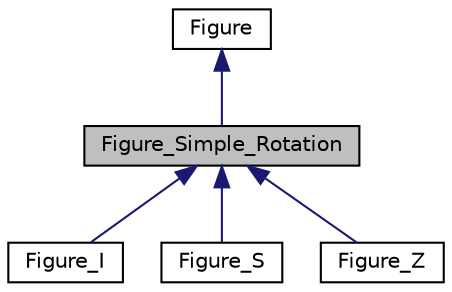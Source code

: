 digraph "Figure_Simple_Rotation"
{
  edge [fontname="Helvetica",fontsize="10",labelfontname="Helvetica",labelfontsize="10"];
  node [fontname="Helvetica",fontsize="10",shape=record];
  Node0 [label="Figure_Simple_Rotation",height=0.2,width=0.4,color="black", fillcolor="grey75", style="filled", fontcolor="black"];
  Node1 -> Node0 [dir="back",color="midnightblue",fontsize="10",style="solid",fontname="Helvetica"];
  Node1 [label="Figure",height=0.2,width=0.4,color="black", fillcolor="white", style="filled",URL="$classFigure.html",tooltip="Abstract class to implement general behaviour of all the figures. "];
  Node0 -> Node2 [dir="back",color="midnightblue",fontsize="10",style="solid",fontname="Helvetica"];
  Node2 [label="Figure_I",height=0.2,width=0.4,color="black", fillcolor="white", style="filled",URL="$classFigure__I.html",tooltip="Stick figure class. "];
  Node0 -> Node3 [dir="back",color="midnightblue",fontsize="10",style="solid",fontname="Helvetica"];
  Node3 [label="Figure_S",height=0.2,width=0.4,color="black", fillcolor="white", style="filled",URL="$classFigure__S.html",tooltip="S figure class. "];
  Node0 -> Node4 [dir="back",color="midnightblue",fontsize="10",style="solid",fontname="Helvetica"];
  Node4 [label="Figure_Z",height=0.2,width=0.4,color="black", fillcolor="white", style="filled",URL="$classFigure__Z.html",tooltip="Z figure class. "];
}
